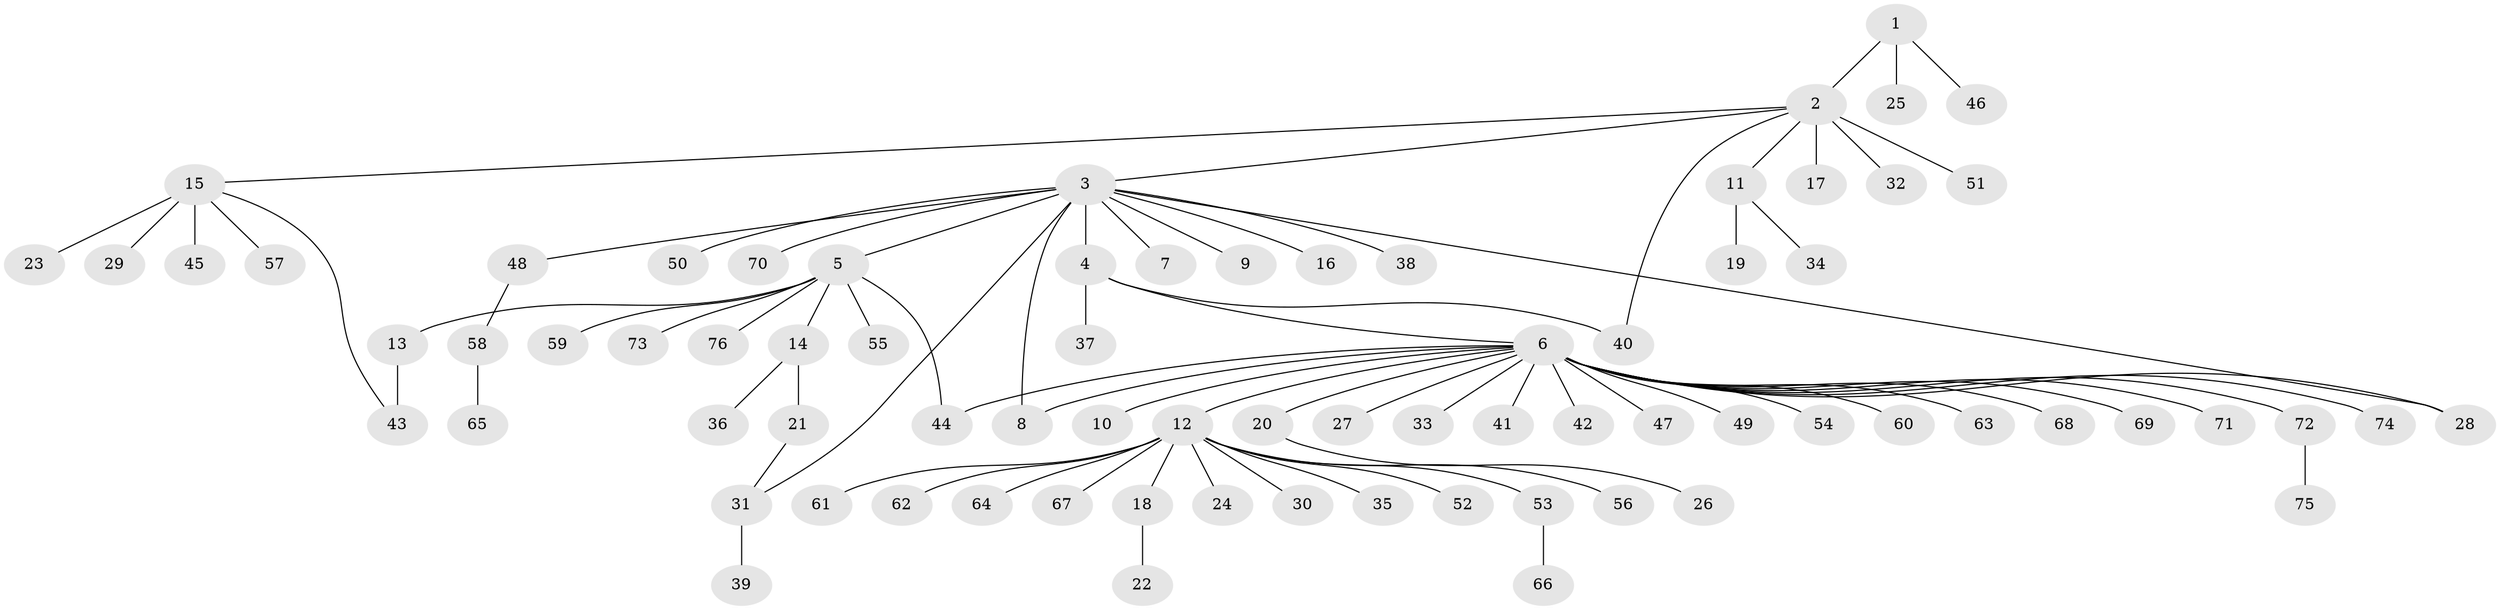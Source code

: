 // original degree distribution, {4: 0.015873015873015872, 21: 0.007936507936507936, 14: 0.007936507936507936, 6: 0.007936507936507936, 9: 0.007936507936507936, 22: 0.007936507936507936, 1: 0.6904761904761905, 2: 0.18253968253968253, 13: 0.007936507936507936, 5: 0.007936507936507936, 8: 0.015873015873015872, 3: 0.03968253968253968}
// Generated by graph-tools (version 1.1) at 2025/50/03/04/25 22:50:34]
// undirected, 76 vertices, 81 edges
graph export_dot {
  node [color=gray90,style=filled];
  1;
  2;
  3;
  4;
  5;
  6;
  7;
  8;
  9;
  10;
  11;
  12;
  13;
  14;
  15;
  16;
  17;
  18;
  19;
  20;
  21;
  22;
  23;
  24;
  25;
  26;
  27;
  28;
  29;
  30;
  31;
  32;
  33;
  34;
  35;
  36;
  37;
  38;
  39;
  40;
  41;
  42;
  43;
  44;
  45;
  46;
  47;
  48;
  49;
  50;
  51;
  52;
  53;
  54;
  55;
  56;
  57;
  58;
  59;
  60;
  61;
  62;
  63;
  64;
  65;
  66;
  67;
  68;
  69;
  70;
  71;
  72;
  73;
  74;
  75;
  76;
  1 -- 2 [weight=1.0];
  1 -- 25 [weight=1.0];
  1 -- 46 [weight=1.0];
  2 -- 3 [weight=1.0];
  2 -- 11 [weight=1.0];
  2 -- 15 [weight=1.0];
  2 -- 17 [weight=13.0];
  2 -- 32 [weight=1.0];
  2 -- 40 [weight=1.0];
  2 -- 51 [weight=1.0];
  3 -- 4 [weight=1.0];
  3 -- 5 [weight=1.0];
  3 -- 7 [weight=1.0];
  3 -- 8 [weight=1.0];
  3 -- 9 [weight=1.0];
  3 -- 16 [weight=1.0];
  3 -- 28 [weight=1.0];
  3 -- 31 [weight=1.0];
  3 -- 38 [weight=1.0];
  3 -- 48 [weight=1.0];
  3 -- 50 [weight=1.0];
  3 -- 70 [weight=1.0];
  4 -- 6 [weight=1.0];
  4 -- 37 [weight=2.0];
  4 -- 40 [weight=1.0];
  5 -- 13 [weight=1.0];
  5 -- 14 [weight=1.0];
  5 -- 44 [weight=1.0];
  5 -- 55 [weight=1.0];
  5 -- 59 [weight=1.0];
  5 -- 73 [weight=1.0];
  5 -- 76 [weight=1.0];
  6 -- 8 [weight=1.0];
  6 -- 10 [weight=1.0];
  6 -- 12 [weight=1.0];
  6 -- 20 [weight=1.0];
  6 -- 27 [weight=1.0];
  6 -- 28 [weight=1.0];
  6 -- 33 [weight=1.0];
  6 -- 41 [weight=1.0];
  6 -- 42 [weight=1.0];
  6 -- 44 [weight=1.0];
  6 -- 47 [weight=1.0];
  6 -- 49 [weight=1.0];
  6 -- 54 [weight=1.0];
  6 -- 60 [weight=1.0];
  6 -- 63 [weight=1.0];
  6 -- 68 [weight=1.0];
  6 -- 69 [weight=1.0];
  6 -- 71 [weight=1.0];
  6 -- 72 [weight=1.0];
  6 -- 74 [weight=1.0];
  11 -- 19 [weight=1.0];
  11 -- 34 [weight=1.0];
  12 -- 18 [weight=1.0];
  12 -- 24 [weight=1.0];
  12 -- 30 [weight=1.0];
  12 -- 35 [weight=1.0];
  12 -- 52 [weight=1.0];
  12 -- 53 [weight=1.0];
  12 -- 56 [weight=1.0];
  12 -- 61 [weight=1.0];
  12 -- 62 [weight=1.0];
  12 -- 64 [weight=1.0];
  12 -- 67 [weight=1.0];
  13 -- 43 [weight=3.0];
  14 -- 21 [weight=5.0];
  14 -- 36 [weight=1.0];
  15 -- 23 [weight=1.0];
  15 -- 29 [weight=2.0];
  15 -- 43 [weight=1.0];
  15 -- 45 [weight=1.0];
  15 -- 57 [weight=1.0];
  18 -- 22 [weight=1.0];
  20 -- 26 [weight=1.0];
  21 -- 31 [weight=1.0];
  31 -- 39 [weight=1.0];
  48 -- 58 [weight=1.0];
  53 -- 66 [weight=1.0];
  58 -- 65 [weight=1.0];
  72 -- 75 [weight=1.0];
}
